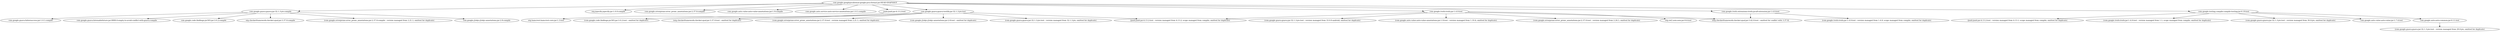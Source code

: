 digraph core {
	"com.google.googlejavaformat:google-java-format:jar:HEAD-SNAPSHOT" -> "com.google.guava:guava:jar:32.1.3-jre:compile" ; 
	"com.google.googlejavaformat:google-java-format:jar:HEAD-SNAPSHOT" -> "org.jspecify:jspecify:jar:1.0.0:compile" ; 
	"com.google.googlejavaformat:google-java-format:jar:HEAD-SNAPSHOT" -> "com.google.errorprone:error_prone_annotations:jar:2.37.0:compile" ; 
	"com.google.googlejavaformat:google-java-format:jar:HEAD-SNAPSHOT" -> "com.google.auto.value:auto-value-annotations:jar:1.9:compile" ; 
	"com.google.googlejavaformat:google-java-format:jar:HEAD-SNAPSHOT" -> "com.google.auto.service:auto-service-annotations:jar:1.0.1:compile" ; 
	"com.google.googlejavaformat:google-java-format:jar:HEAD-SNAPSHOT" -> "junit:junit:jar:4.13.2:test" ; 
	"com.google.googlejavaformat:google-java-format:jar:HEAD-SNAPSHOT" -> "com.google.guava:guava-testlib:jar:32.1.3-jre:test" ; 
	"com.google.googlejavaformat:google-java-format:jar:HEAD-SNAPSHOT" -> "com.google.truth:truth:jar:1.4.0:test" ; 
	"com.google.googlejavaformat:google-java-format:jar:HEAD-SNAPSHOT" -> "com.google.truth.extensions:truth-java8-extension:jar:1.4.0:test" ; 
	"com.google.googlejavaformat:google-java-format:jar:HEAD-SNAPSHOT" -> "com.google.testing.compile:compile-testing:jar:0.19:test" ; 
	"com.google.guava:guava:jar:32.1.3-jre:compile" -> "com.google.guava:failureaccess:jar:1.0.1:compile" ; 
	"com.google.guava:guava:jar:32.1.3-jre:compile" -> "com.google.guava:listenablefuture:jar:9999.0-empty-to-avoid-conflict-with-guava:compile" ; 
	"com.google.guava:guava:jar:32.1.3-jre:compile" -> "com.google.code.findbugs:jsr305:jar:3.0.2:compile" ; 
	"com.google.guava:guava:jar:32.1.3-jre:compile" -> "org.checkerframework:checker-qual:jar:3.37.0:compile" ; 
	"com.google.guava:guava:jar:32.1.3-jre:compile" -> "(com.google.errorprone:error_prone_annotations:jar:2.37.0:compile - version managed from 2.21.1; omitted for duplicate)" ; 
	"com.google.guava:guava:jar:32.1.3-jre:compile" -> "com.google.j2objc:j2objc-annotations:jar:2.8:compile" ; 
	"junit:junit:jar:4.13.2:test" -> "org.hamcrest:hamcrest-core:jar:1.3:test" ; 
	"com.google.guava:guava-testlib:jar:32.1.3-jre:test" -> "(com.google.code.findbugs:jsr305:jar:3.0.2:test - omitted for duplicate)" ; 
	"com.google.guava:guava-testlib:jar:32.1.3-jre:test" -> "(org.checkerframework:checker-qual:jar:3.37.0:test - omitted for duplicate)" ; 
	"com.google.guava:guava-testlib:jar:32.1.3-jre:test" -> "(com.google.errorprone:error_prone_annotations:jar:2.37.0:test - version managed from 2.21.1; omitted for duplicate)" ; 
	"com.google.guava:guava-testlib:jar:32.1.3-jre:test" -> "(com.google.j2objc:j2objc-annotations:jar:2.8:test - omitted for duplicate)" ; 
	"com.google.guava:guava-testlib:jar:32.1.3-jre:test" -> "(com.google.guava:guava:jar:32.1.3-jre:test - version managed from 32.1.3-jre; omitted for duplicate)" ; 
	"com.google.guava:guava-testlib:jar:32.1.3-jre:test" -> "(junit:junit:jar:4.13.2:test - version managed from 4.13.2; scope managed from compile; omitted for duplicate)" ; 
	"com.google.truth:truth:jar:1.4.0:test" -> "(com.google.guava:guava:jar:32.1.3-jre:test - version managed from 33.0.0-android; omitted for duplicate)" ; 
	"com.google.truth:truth:jar:1.4.0:test" -> "(org.checkerframework:checker-qual:jar:3.42.0:test - omitted for conflict with 3.37.0)" ; 
	"com.google.truth:truth:jar:1.4.0:test" -> "(junit:junit:jar:4.13.2:test - version managed from 4.13.2; scope managed from compile; omitted for duplicate)" ; 
	"com.google.truth:truth:jar:1.4.0:test" -> "(com.google.auto.value:auto-value-annotations:jar:1.9:test - version managed from 1.10.4; omitted for duplicate)" ; 
	"com.google.truth:truth:jar:1.4.0:test" -> "(com.google.errorprone:error_prone_annotations:jar:2.37.0:test - version managed from 2.24.1; omitted for duplicate)" ; 
	"com.google.truth:truth:jar:1.4.0:test" -> "org.ow2.asm:asm:jar:9.6:test" ; 
	"com.google.truth.extensions:truth-java8-extension:jar:1.4.0:test" -> "(com.google.truth:truth:jar:1.4.0:test - version managed from 1.4.0; scope managed from compile; omitted for duplicate)" ; 
	"com.google.truth.extensions:truth-java8-extension:jar:1.4.0:test" -> "(org.checkerframework:checker-qual:jar:3.42.0:test - omitted for conflict with 3.37.0)" ; 
	"com.google.testing.compile:compile-testing:jar:0.19:test" -> "(junit:junit:jar:4.13.2:test - version managed from 4.13.1; scope managed from compile; omitted for duplicate)" ; 
	"com.google.testing.compile:compile-testing:jar:0.19:test" -> "(com.google.truth:truth:jar:1.4.0:test - version managed from 1.1; scope managed from compile; omitted for duplicate)" ; 
	"com.google.testing.compile:compile-testing:jar:0.19:test" -> "(com.google.guava:guava:jar:32.1.3-jre:test - version managed from 30.0-jre; omitted for duplicate)" ; 
	"com.google.testing.compile:compile-testing:jar:0.19:test" -> "com.google.auto.value:auto-value:jar:1.7.4:test" ; 
	"com.google.testing.compile:compile-testing:jar:0.19:test" -> "com.google.auto:auto-common:jar:0.11:test" ; 
	"com.google.auto:auto-common:jar:0.11:test" -> "(com.google.guava:guava:jar:32.1.3-jre:test - version managed from 29.0-jre; omitted for duplicate)" ; 
}

